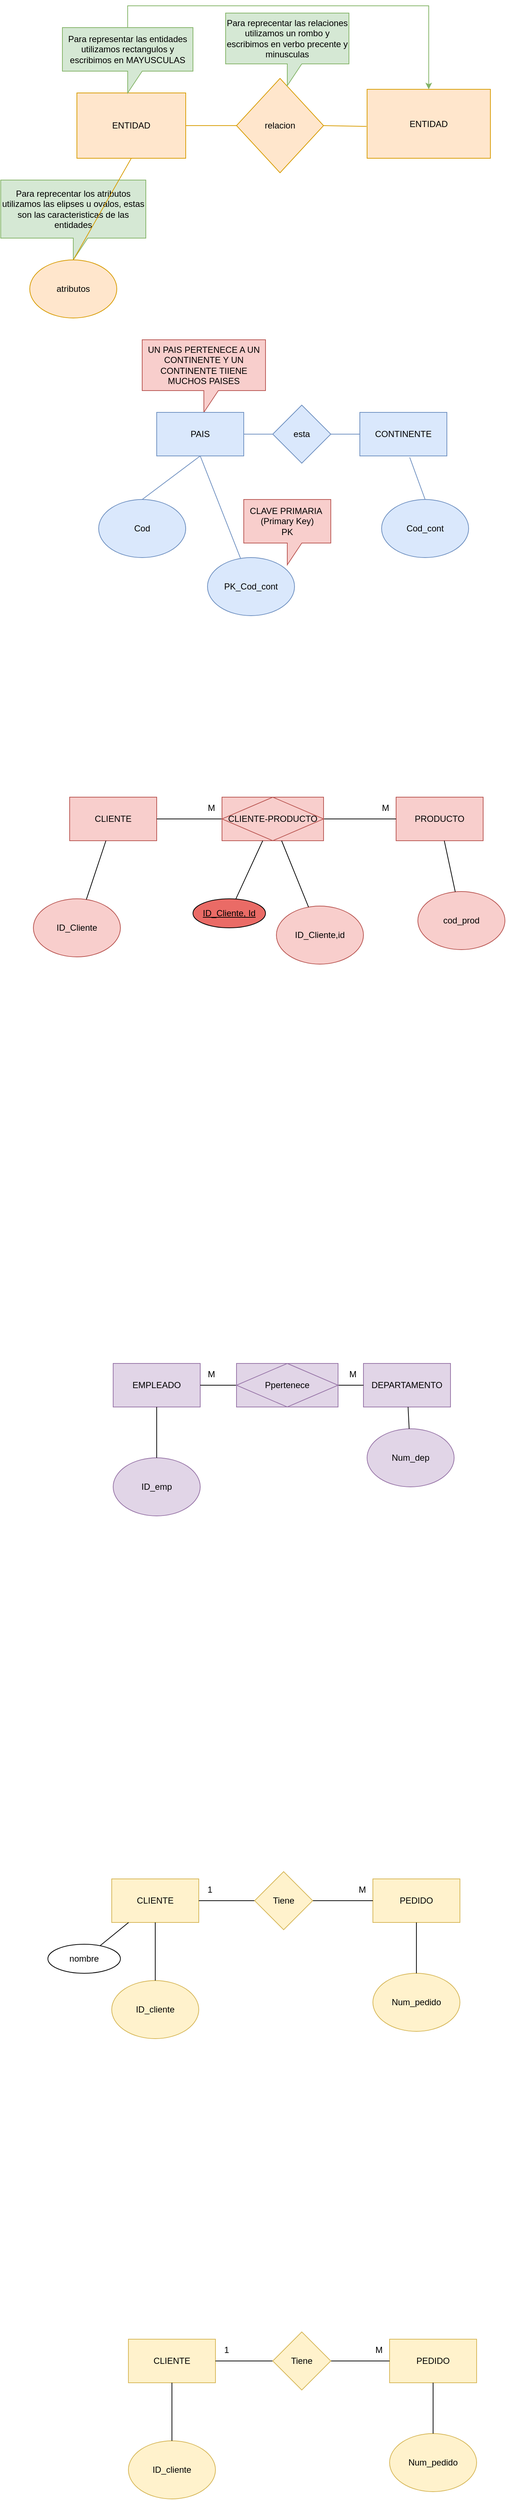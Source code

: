 <mxfile version="24.7.7">
  <diagram name="Page-1" id="JSeKSO8ZdNYYrxb71jYy">
    <mxGraphModel dx="3713" dy="3077" grid="1" gridSize="10" guides="1" tooltips="1" connect="1" arrows="1" fold="1" page="1" pageScale="1" pageWidth="850" pageHeight="1100" math="0" shadow="0">
      <root>
        <mxCell id="0" />
        <mxCell id="1" parent="0" />
        <mxCell id="GOX-7ON0G959BvuLG5Tn-1" value="ENTIDAD" style="rounded=0;whiteSpace=wrap;html=1;fillColor=#ffe6cc;strokeColor=#d79b00;" parent="1" vertex="1">
          <mxGeometry x="140" y="120" width="150" height="90" as="geometry" />
        </mxCell>
        <mxCell id="GOX-7ON0G959BvuLG5Tn-2" value="relacion" style="rhombus;whiteSpace=wrap;html=1;fillColor=#ffe6cc;strokeColor=#d79b00;" parent="1" vertex="1">
          <mxGeometry x="360" y="100" width="120" height="130" as="geometry" />
        </mxCell>
        <mxCell id="GOX-7ON0G959BvuLG5Tn-3" value="ENTIDAD" style="rounded=0;whiteSpace=wrap;html=1;fillColor=#ffe6cc;strokeColor=#d79b00;" parent="1" vertex="1">
          <mxGeometry x="540" y="115" width="170" height="95" as="geometry" />
        </mxCell>
        <mxCell id="GOX-7ON0G959BvuLG5Tn-4" value="UN PAIS PERTENECE A UN CONTINENTE Y UN CONTINENTE TIIENE MUCHOS PAISES" style="shape=callout;whiteSpace=wrap;html=1;perimeter=calloutPerimeter;fillColor=#f8cecc;strokeColor=#b85450;" parent="1" vertex="1">
          <mxGeometry x="230" y="460" width="170" height="100" as="geometry" />
        </mxCell>
        <mxCell id="GOX-7ON0G959BvuLG5Tn-6" value="esta" style="rhombus;whiteSpace=wrap;html=1;fillColor=#dae8fc;strokeColor=#6c8ebf;" parent="1" vertex="1">
          <mxGeometry x="410" y="550" width="80" height="80" as="geometry" />
        </mxCell>
        <mxCell id="GOX-7ON0G959BvuLG5Tn-14" value="PAIS" style="rounded=0;whiteSpace=wrap;html=1;fillColor=#dae8fc;strokeColor=#6c8ebf;" parent="1" vertex="1">
          <mxGeometry x="250" y="560" width="120" height="60" as="geometry" />
        </mxCell>
        <mxCell id="GOX-7ON0G959BvuLG5Tn-15" value="CONTINENTE" style="rounded=0;whiteSpace=wrap;html=1;fillColor=#dae8fc;strokeColor=#6c8ebf;" parent="1" vertex="1">
          <mxGeometry x="530" y="560" width="120" height="60" as="geometry" />
        </mxCell>
        <mxCell id="GOX-7ON0G959BvuLG5Tn-16" value="" style="endArrow=none;html=1;rounded=0;exitX=1;exitY=0.5;exitDx=0;exitDy=0;entryX=0;entryY=0.5;entryDx=0;entryDy=0;fillColor=#dae8fc;strokeColor=#6c8ebf;" parent="1" source="GOX-7ON0G959BvuLG5Tn-14" target="GOX-7ON0G959BvuLG5Tn-6" edge="1">
          <mxGeometry width="50" height="50" relative="1" as="geometry">
            <mxPoint x="380" y="620" as="sourcePoint" />
            <mxPoint x="430" y="570" as="targetPoint" />
          </mxGeometry>
        </mxCell>
        <mxCell id="GOX-7ON0G959BvuLG5Tn-17" value="Cod" style="ellipse;whiteSpace=wrap;html=1;fillColor=#dae8fc;strokeColor=#6c8ebf;" parent="1" vertex="1">
          <mxGeometry x="170" y="680" width="120" height="80" as="geometry" />
        </mxCell>
        <mxCell id="GOX-7ON0G959BvuLG5Tn-18" value="" style="endArrow=none;html=1;rounded=0;exitX=0.5;exitY=1;exitDx=0;exitDy=0;entryX=0.5;entryY=0;entryDx=0;entryDy=0;fillColor=#dae8fc;strokeColor=#6c8ebf;" parent="1" source="GOX-7ON0G959BvuLG5Tn-14" target="GOX-7ON0G959BvuLG5Tn-17" edge="1">
          <mxGeometry width="50" height="50" relative="1" as="geometry">
            <mxPoint x="382" y="605" as="sourcePoint" />
            <mxPoint x="420" y="600" as="targetPoint" />
          </mxGeometry>
        </mxCell>
        <mxCell id="GOX-7ON0G959BvuLG5Tn-19" value="" style="endArrow=none;html=1;rounded=0;entryX=0;entryY=0.5;entryDx=0;entryDy=0;exitX=1;exitY=0.5;exitDx=0;exitDy=0;fillColor=#dae8fc;strokeColor=#6c8ebf;" parent="1" source="GOX-7ON0G959BvuLG5Tn-6" target="GOX-7ON0G959BvuLG5Tn-15" edge="1">
          <mxGeometry width="50" height="50" relative="1" as="geometry">
            <mxPoint x="460" y="720" as="sourcePoint" />
            <mxPoint x="240" y="690" as="targetPoint" />
          </mxGeometry>
        </mxCell>
        <mxCell id="GOX-7ON0G959BvuLG5Tn-20" value="Cod_cont" style="ellipse;whiteSpace=wrap;html=1;fillColor=#dae8fc;strokeColor=#6c8ebf;" parent="1" vertex="1">
          <mxGeometry x="560" y="680" width="120" height="80" as="geometry" />
        </mxCell>
        <mxCell id="GOX-7ON0G959BvuLG5Tn-22" value="" style="endArrow=none;html=1;rounded=0;exitX=0.5;exitY=0;exitDx=0;exitDy=0;entryX=0.573;entryY=1.032;entryDx=0;entryDy=0;entryPerimeter=0;fillColor=#dae8fc;strokeColor=#6c8ebf;" parent="1" source="GOX-7ON0G959BvuLG5Tn-20" target="GOX-7ON0G959BvuLG5Tn-15" edge="1">
          <mxGeometry width="50" height="50" relative="1" as="geometry">
            <mxPoint x="382" y="605" as="sourcePoint" />
            <mxPoint x="420" y="600" as="targetPoint" />
          </mxGeometry>
        </mxCell>
        <mxCell id="GOX-7ON0G959BvuLG5Tn-24" value="PK_Cod_cont" style="ellipse;whiteSpace=wrap;html=1;fillColor=#dae8fc;strokeColor=#6c8ebf;" parent="1" vertex="1">
          <mxGeometry x="320" y="760" width="120" height="80" as="geometry" />
        </mxCell>
        <mxCell id="GOX-7ON0G959BvuLG5Tn-26" value="CLIENTE" style="rounded=0;whiteSpace=wrap;html=1;fillColor=#f8cecc;strokeColor=#b85450;" parent="1" vertex="1">
          <mxGeometry x="130" y="1090" width="120" height="60" as="geometry" />
        </mxCell>
        <mxCell id="GOX-7ON0G959BvuLG5Tn-28" value="ID_Cliente" style="ellipse;whiteSpace=wrap;html=1;fillColor=#f8cecc;strokeColor=#b85450;" parent="1" vertex="1">
          <mxGeometry x="80" y="1230" width="120" height="80" as="geometry" />
        </mxCell>
        <mxCell id="GOX-7ON0G959BvuLG5Tn-30" value="PRODUCTO" style="rounded=0;whiteSpace=wrap;html=1;fillColor=#f8cecc;strokeColor=#b85450;" parent="1" vertex="1">
          <mxGeometry x="580" y="1090" width="120" height="60" as="geometry" />
        </mxCell>
        <mxCell id="GOX-7ON0G959BvuLG5Tn-33" value="cod_prod" style="ellipse;whiteSpace=wrap;html=1;fillColor=#f8cecc;strokeColor=#b85450;" parent="1" vertex="1">
          <mxGeometry x="610" y="1220" width="120" height="80" as="geometry" />
        </mxCell>
        <mxCell id="GOX-7ON0G959BvuLG5Tn-35" value="" style="endArrow=none;html=1;rounded=0;entryX=0.381;entryY=0.018;entryDx=0;entryDy=0;entryPerimeter=0;exitX=0.5;exitY=1;exitDx=0;exitDy=0;fillColor=#dae8fc;strokeColor=#6c8ebf;" parent="1" source="GOX-7ON0G959BvuLG5Tn-14" target="GOX-7ON0G959BvuLG5Tn-24" edge="1">
          <mxGeometry width="50" height="50" relative="1" as="geometry">
            <mxPoint x="310" y="650" as="sourcePoint" />
            <mxPoint x="240" y="690" as="targetPoint" />
          </mxGeometry>
        </mxCell>
        <mxCell id="GOX-7ON0G959BvuLG5Tn-36" value="CLAVE PRIMARIA&amp;nbsp;&lt;div&gt;(Primary Key)&lt;/div&gt;&lt;div&gt;PK&lt;/div&gt;" style="shape=callout;whiteSpace=wrap;html=1;perimeter=calloutPerimeter;fillColor=#f8cecc;strokeColor=#b85450;" parent="1" vertex="1">
          <mxGeometry x="370" y="680" width="120" height="90" as="geometry" />
        </mxCell>
        <mxCell id="GOX-7ON0G959BvuLG5Tn-37" value="" style="endArrow=none;html=1;rounded=0;exitX=1;exitY=0.5;exitDx=0;exitDy=0;entryX=0;entryY=0.5;entryDx=0;entryDy=0;fillColor=#ffe6cc;strokeColor=#d79b00;" parent="1" source="GOX-7ON0G959BvuLG5Tn-1" target="GOX-7ON0G959BvuLG5Tn-2" edge="1">
          <mxGeometry width="50" height="50" relative="1" as="geometry">
            <mxPoint x="410" y="120" as="sourcePoint" />
            <mxPoint x="460" y="70" as="targetPoint" />
          </mxGeometry>
        </mxCell>
        <mxCell id="GOX-7ON0G959BvuLG5Tn-38" value="" style="endArrow=none;html=1;rounded=0;entryX=-0.005;entryY=0.538;entryDx=0;entryDy=0;exitX=1;exitY=0.5;exitDx=0;exitDy=0;fillColor=#ffe6cc;strokeColor=#d79b00;entryPerimeter=0;" parent="1" source="GOX-7ON0G959BvuLG5Tn-2" target="GOX-7ON0G959BvuLG5Tn-3" edge="1">
          <mxGeometry width="50" height="50" relative="1" as="geometry">
            <mxPoint x="490" y="170" as="sourcePoint" />
            <mxPoint x="550" y="190" as="targetPoint" />
          </mxGeometry>
        </mxCell>
        <mxCell id="GOX-7ON0G959BvuLG5Tn-39" value="ID_Cliente,id" style="ellipse;whiteSpace=wrap;html=1;fillColor=#f8cecc;strokeColor=#b85450;" parent="1" vertex="1">
          <mxGeometry x="415" y="1240" width="120" height="80" as="geometry" />
        </mxCell>
        <mxCell id="GOX-7ON0G959BvuLG5Tn-40" value="EMPLEADO" style="rounded=0;whiteSpace=wrap;html=1;fillColor=#e1d5e7;strokeColor=#9673a6;" parent="1" vertex="1">
          <mxGeometry x="190" y="1870" width="120" height="60" as="geometry" />
        </mxCell>
        <mxCell id="GOX-7ON0G959BvuLG5Tn-42" value="DEPARTAMENTO" style="rounded=0;whiteSpace=wrap;html=1;fillColor=#e1d5e7;strokeColor=#9673a6;" parent="1" vertex="1">
          <mxGeometry x="535" y="1870" width="120" height="60" as="geometry" />
        </mxCell>
        <mxCell id="GOX-7ON0G959BvuLG5Tn-45" value="Num_dep" style="ellipse;whiteSpace=wrap;html=1;fillColor=#e1d5e7;strokeColor=#9673a6;" parent="1" vertex="1">
          <mxGeometry x="540" y="1960" width="120" height="80" as="geometry" />
        </mxCell>
        <mxCell id="GOX-7ON0G959BvuLG5Tn-46" value="ID_emp" style="ellipse;whiteSpace=wrap;html=1;fillColor=#e1d5e7;strokeColor=#9673a6;" parent="1" vertex="1">
          <mxGeometry x="190" y="2000" width="120" height="80" as="geometry" />
        </mxCell>
        <mxCell id="GOX-7ON0G959BvuLG5Tn-50" value="CLIENTE" style="rounded=0;whiteSpace=wrap;html=1;fillColor=#fff2cc;strokeColor=#d6b656;" parent="1" vertex="1">
          <mxGeometry x="188" y="2580" width="120" height="60" as="geometry" />
        </mxCell>
        <mxCell id="GOX-7ON0G959BvuLG5Tn-51" value="PEDIDO" style="rounded=0;whiteSpace=wrap;html=1;fillColor=#fff2cc;strokeColor=#d6b656;" parent="1" vertex="1">
          <mxGeometry x="548" y="2580" width="120" height="60" as="geometry" />
        </mxCell>
        <mxCell id="GOX-7ON0G959BvuLG5Tn-53" value="Num_pedido" style="ellipse;whiteSpace=wrap;html=1;fillColor=#fff2cc;strokeColor=#d6b656;" parent="1" vertex="1">
          <mxGeometry x="548" y="2710" width="120" height="80" as="geometry" />
        </mxCell>
        <mxCell id="GOX-7ON0G959BvuLG5Tn-57" value="ID_cliente" style="ellipse;whiteSpace=wrap;html=1;fillColor=#fff2cc;strokeColor=#d6b656;" parent="1" vertex="1">
          <mxGeometry x="188" y="2720" width="120" height="80" as="geometry" />
        </mxCell>
        <mxCell id="GOX-7ON0G959BvuLG5Tn-59" value="M" style="text;html=1;align=center;verticalAlign=middle;resizable=0;points=[];autosize=1;strokeColor=none;fillColor=none;" parent="1" vertex="1">
          <mxGeometry x="518" y="2580" width="30" height="30" as="geometry" />
        </mxCell>
        <mxCell id="GOX-7ON0G959BvuLG5Tn-60" value="1" style="text;html=1;align=center;verticalAlign=middle;resizable=0;points=[];autosize=1;strokeColor=none;fillColor=none;" parent="1" vertex="1">
          <mxGeometry x="308" y="2580" width="30" height="30" as="geometry" />
        </mxCell>
        <mxCell id="GOX-7ON0G959BvuLG5Tn-65" value="M" style="text;html=1;align=center;verticalAlign=middle;resizable=0;points=[];autosize=1;strokeColor=none;fillColor=none;" parent="1" vertex="1">
          <mxGeometry x="310" y="1870" width="30" height="30" as="geometry" />
        </mxCell>
        <mxCell id="GOX-7ON0G959BvuLG5Tn-66" value="M" style="text;html=1;align=center;verticalAlign=middle;resizable=0;points=[];autosize=1;strokeColor=none;fillColor=none;" parent="1" vertex="1">
          <mxGeometry x="505" y="1870" width="30" height="30" as="geometry" />
        </mxCell>
        <mxCell id="GOX-7ON0G959BvuLG5Tn-68" value="CLIENTE" style="rounded=0;whiteSpace=wrap;html=1;fillColor=#fff2cc;strokeColor=#d6b656;" parent="1" vertex="1">
          <mxGeometry x="211" y="3214" width="120" height="60" as="geometry" />
        </mxCell>
        <mxCell id="GOX-7ON0G959BvuLG5Tn-69" value="PEDIDO" style="rounded=0;whiteSpace=wrap;html=1;fillColor=#fff2cc;strokeColor=#d6b656;" parent="1" vertex="1">
          <mxGeometry x="571" y="3214" width="120" height="60" as="geometry" />
        </mxCell>
        <mxCell id="GOX-7ON0G959BvuLG5Tn-71" value="Num_pedido" style="ellipse;whiteSpace=wrap;html=1;fillColor=#fff2cc;strokeColor=#d6b656;" parent="1" vertex="1">
          <mxGeometry x="571" y="3344" width="120" height="80" as="geometry" />
        </mxCell>
        <mxCell id="GOX-7ON0G959BvuLG5Tn-75" value="ID_cliente" style="ellipse;whiteSpace=wrap;html=1;fillColor=#fff2cc;strokeColor=#d6b656;" parent="1" vertex="1">
          <mxGeometry x="211" y="3354" width="120" height="80" as="geometry" />
        </mxCell>
        <mxCell id="GOX-7ON0G959BvuLG5Tn-77" value="M" style="text;html=1;align=center;verticalAlign=middle;resizable=0;points=[];autosize=1;strokeColor=none;fillColor=none;" parent="1" vertex="1">
          <mxGeometry x="541" y="3214" width="30" height="30" as="geometry" />
        </mxCell>
        <mxCell id="GOX-7ON0G959BvuLG5Tn-78" value="1" style="text;html=1;align=center;verticalAlign=middle;resizable=0;points=[];autosize=1;strokeColor=none;fillColor=none;" parent="1" vertex="1">
          <mxGeometry x="331" y="3214" width="30" height="30" as="geometry" />
        </mxCell>
        <mxCell id="GOX-7ON0G959BvuLG5Tn-79" value="M" style="text;html=1;align=center;verticalAlign=middle;resizable=0;points=[];autosize=1;" parent="1" vertex="1">
          <mxGeometry x="310" y="1090" width="30" height="30" as="geometry" />
        </mxCell>
        <mxCell id="GOX-7ON0G959BvuLG5Tn-80" value="M" style="text;html=1;align=center;verticalAlign=middle;resizable=0;points=[];autosize=1;" parent="1" vertex="1">
          <mxGeometry x="550" y="1090" width="30" height="30" as="geometry" />
        </mxCell>
        <mxCell id="OcXAvfXiBh_NjEl1nt2g-1" value="Para reprecentar las relaciones utilizamos un rombo y escribimos en verbo precente y minusculas" style="shape=callout;whiteSpace=wrap;html=1;perimeter=calloutPerimeter;fillColor=#d5e8d4;strokeColor=#82b366;" parent="1" vertex="1">
          <mxGeometry x="345" y="10" width="170" height="100" as="geometry" />
        </mxCell>
        <mxCell id="OcXAvfXiBh_NjEl1nt2g-2" value="Para reprecentar los atributos utilizamos las elipses u ovalos, estas son las caracteristicas de las entidades" style="shape=callout;whiteSpace=wrap;html=1;perimeter=calloutPerimeter;fillColor=#d5e8d4;strokeColor=#82b366;" parent="1" vertex="1">
          <mxGeometry x="35" y="240" width="200" height="110" as="geometry" />
        </mxCell>
        <mxCell id="OcXAvfXiBh_NjEl1nt2g-4" style="edgeStyle=orthogonalEdgeStyle;rounded=0;orthogonalLoop=1;jettySize=auto;html=1;entryX=0.5;entryY=0;entryDx=0;entryDy=0;fillColor=#d5e8d4;strokeColor=#82b366;" parent="1" source="OcXAvfXiBh_NjEl1nt2g-3" target="GOX-7ON0G959BvuLG5Tn-3" edge="1">
          <mxGeometry relative="1" as="geometry">
            <Array as="points">
              <mxPoint x="210" />
              <mxPoint x="625" />
            </Array>
          </mxGeometry>
        </mxCell>
        <mxCell id="OcXAvfXiBh_NjEl1nt2g-3" value="Para representar las entidades utilizamos rectangulos y escribimos en MAYUSCULAS" style="shape=callout;whiteSpace=wrap;html=1;perimeter=calloutPerimeter;fillColor=#d5e8d4;strokeColor=#82b366;position2=0.5;" parent="1" vertex="1">
          <mxGeometry x="120" y="30" width="180" height="90" as="geometry" />
        </mxCell>
        <mxCell id="OcXAvfXiBh_NjEl1nt2g-5" value="" style="endArrow=none;html=1;rounded=0;exitX=0.5;exitY=1;exitDx=0;exitDy=0;fillColor=#ffe6cc;strokeColor=#d79b00;entryX=0.5;entryY=0;entryDx=0;entryDy=0;" parent="1" source="GOX-7ON0G959BvuLG5Tn-1" target="OcXAvfXiBh_NjEl1nt2g-6" edge="1">
          <mxGeometry width="50" height="50" relative="1" as="geometry">
            <mxPoint x="300" y="175" as="sourcePoint" />
            <mxPoint x="130" y="260" as="targetPoint" />
          </mxGeometry>
        </mxCell>
        <mxCell id="OcXAvfXiBh_NjEl1nt2g-6" value="atributos" style="ellipse;whiteSpace=wrap;html=1;fillColor=#ffe6cc;strokeColor=#d79b00;" parent="1" vertex="1">
          <mxGeometry x="75" y="350" width="120" height="80" as="geometry" />
        </mxCell>
        <mxCell id="ekGPkGIPkw8sTP0l3hG8-2" value="ID_Cliente, Id" style="ellipse;whiteSpace=wrap;html=1;align=center;fontStyle=4;fillColor=#EA6B66;" parent="1" vertex="1">
          <mxGeometry x="300" y="1230" width="100" height="40" as="geometry" />
        </mxCell>
        <mxCell id="y_xepcwaxotmK-6SRqFE-1" value="" style="endArrow=none;html=1;rounded=0;" edge="1" parent="1" source="GOX-7ON0G959BvuLG5Tn-25" target="GOX-7ON0G959BvuLG5Tn-30">
          <mxGeometry relative="1" as="geometry">
            <mxPoint x="230" y="1020" as="sourcePoint" />
            <mxPoint x="390" y="1020" as="targetPoint" />
          </mxGeometry>
        </mxCell>
        <mxCell id="y_xepcwaxotmK-6SRqFE-2" value="" style="endArrow=none;html=1;rounded=0;" edge="1" parent="1" source="GOX-7ON0G959BvuLG5Tn-26" target="GOX-7ON0G959BvuLG5Tn-25">
          <mxGeometry relative="1" as="geometry">
            <mxPoint x="250" y="1129" as="sourcePoint" />
            <mxPoint x="580" y="1121" as="targetPoint" />
          </mxGeometry>
        </mxCell>
        <mxCell id="GOX-7ON0G959BvuLG5Tn-25" value="CLIENTE-PRODUCTO" style="shape=associativeEntity;whiteSpace=wrap;html=1;align=center;fillColor=#f8cecc;strokeColor=#b85450;" parent="1" vertex="1">
          <mxGeometry x="340" y="1090" width="140" height="60" as="geometry" />
        </mxCell>
        <mxCell id="y_xepcwaxotmK-6SRqFE-3" value="" style="endArrow=none;html=1;rounded=0;" edge="1" parent="1" source="GOX-7ON0G959BvuLG5Tn-26" target="GOX-7ON0G959BvuLG5Tn-28">
          <mxGeometry relative="1" as="geometry">
            <mxPoint x="-20" y="1380" as="sourcePoint" />
            <mxPoint x="140" y="1380" as="targetPoint" />
          </mxGeometry>
        </mxCell>
        <mxCell id="y_xepcwaxotmK-6SRqFE-4" value="" style="endArrow=none;html=1;rounded=0;" edge="1" parent="1" source="GOX-7ON0G959BvuLG5Tn-25" target="ekGPkGIPkw8sTP0l3hG8-2">
          <mxGeometry relative="1" as="geometry">
            <mxPoint x="160" y="1370" as="sourcePoint" />
            <mxPoint x="370" y="1240" as="targetPoint" />
          </mxGeometry>
        </mxCell>
        <mxCell id="y_xepcwaxotmK-6SRqFE-5" value="" style="endArrow=none;html=1;rounded=0;" edge="1" parent="1" source="GOX-7ON0G959BvuLG5Tn-25" target="GOX-7ON0G959BvuLG5Tn-39">
          <mxGeometry relative="1" as="geometry">
            <mxPoint x="510" y="1250" as="sourcePoint" />
            <mxPoint x="670" y="1250" as="targetPoint" />
          </mxGeometry>
        </mxCell>
        <mxCell id="y_xepcwaxotmK-6SRqFE-6" value="" style="endArrow=none;html=1;rounded=0;" edge="1" parent="1" source="GOX-7ON0G959BvuLG5Tn-33" target="GOX-7ON0G959BvuLG5Tn-30">
          <mxGeometry relative="1" as="geometry">
            <mxPoint x="610" y="1340" as="sourcePoint" />
            <mxPoint x="770" y="1340" as="targetPoint" />
          </mxGeometry>
        </mxCell>
        <mxCell id="y_xepcwaxotmK-6SRqFE-7" value="" style="endArrow=none;html=1;rounded=0;" edge="1" parent="1" source="GOX-7ON0G959BvuLG5Tn-40" target="GOX-7ON0G959BvuLG5Tn-46">
          <mxGeometry relative="1" as="geometry">
            <mxPoint x="250" y="1970" as="sourcePoint" />
            <mxPoint x="410" y="1970" as="targetPoint" />
          </mxGeometry>
        </mxCell>
        <mxCell id="y_xepcwaxotmK-6SRqFE-8" value="" style="endArrow=none;html=1;rounded=0;" edge="1" parent="1" source="GOX-7ON0G959BvuLG5Tn-67" target="GOX-7ON0G959BvuLG5Tn-42">
          <mxGeometry relative="1" as="geometry">
            <mxPoint x="390" y="1990" as="sourcePoint" />
            <mxPoint x="550" y="1990" as="targetPoint" />
          </mxGeometry>
        </mxCell>
        <mxCell id="y_xepcwaxotmK-6SRqFE-9" value="" style="endArrow=none;html=1;rounded=0;" edge="1" parent="1" source="GOX-7ON0G959BvuLG5Tn-40" target="GOX-7ON0G959BvuLG5Tn-67">
          <mxGeometry relative="1" as="geometry">
            <mxPoint x="310" y="1900" as="sourcePoint" />
            <mxPoint x="535" y="1900" as="targetPoint" />
          </mxGeometry>
        </mxCell>
        <mxCell id="GOX-7ON0G959BvuLG5Tn-67" value="Ppertenece" style="shape=associativeEntity;whiteSpace=wrap;html=1;align=center;fillColor=#e1d5e7;strokeColor=#9673a6;" parent="1" vertex="1">
          <mxGeometry x="360" y="1870" width="140" height="60" as="geometry" />
        </mxCell>
        <mxCell id="y_xepcwaxotmK-6SRqFE-10" value="" style="endArrow=none;html=1;rounded=0;" edge="1" parent="1" source="GOX-7ON0G959BvuLG5Tn-42" target="GOX-7ON0G959BvuLG5Tn-45">
          <mxGeometry relative="1" as="geometry">
            <mxPoint x="500" y="1990" as="sourcePoint" />
            <mxPoint x="660" y="1990" as="targetPoint" />
          </mxGeometry>
        </mxCell>
        <mxCell id="y_xepcwaxotmK-6SRqFE-11" value="nombre" style="ellipse;whiteSpace=wrap;html=1;align=center;" vertex="1" parent="1">
          <mxGeometry x="100" y="2670" width="100" height="40" as="geometry" />
        </mxCell>
        <mxCell id="y_xepcwaxotmK-6SRqFE-12" value="" style="endArrow=none;html=1;rounded=0;" edge="1" parent="1" source="GOX-7ON0G959BvuLG5Tn-50" target="y_xepcwaxotmK-6SRqFE-11">
          <mxGeometry relative="1" as="geometry">
            <mxPoint x="380" y="2750" as="sourcePoint" />
            <mxPoint x="540" y="2750" as="targetPoint" />
          </mxGeometry>
        </mxCell>
        <mxCell id="y_xepcwaxotmK-6SRqFE-13" value="" style="endArrow=none;html=1;rounded=0;" edge="1" parent="1" source="GOX-7ON0G959BvuLG5Tn-50" target="GOX-7ON0G959BvuLG5Tn-57">
          <mxGeometry relative="1" as="geometry">
            <mxPoint x="320" y="2770" as="sourcePoint" />
            <mxPoint x="480" y="2770" as="targetPoint" />
          </mxGeometry>
        </mxCell>
        <mxCell id="y_xepcwaxotmK-6SRqFE-14" value="" style="endArrow=none;html=1;rounded=0;" edge="1" parent="1" source="GOX-7ON0G959BvuLG5Tn-52" target="GOX-7ON0G959BvuLG5Tn-51">
          <mxGeometry relative="1" as="geometry">
            <mxPoint x="370" y="2720" as="sourcePoint" />
            <mxPoint x="530" y="2720" as="targetPoint" />
          </mxGeometry>
        </mxCell>
        <mxCell id="y_xepcwaxotmK-6SRqFE-15" value="" style="endArrow=none;html=1;rounded=0;" edge="1" parent="1" source="GOX-7ON0G959BvuLG5Tn-50" target="GOX-7ON0G959BvuLG5Tn-52">
          <mxGeometry relative="1" as="geometry">
            <mxPoint x="308" y="2610" as="sourcePoint" />
            <mxPoint x="548" y="2610" as="targetPoint" />
          </mxGeometry>
        </mxCell>
        <mxCell id="GOX-7ON0G959BvuLG5Tn-52" value="Tiene" style="rhombus;whiteSpace=wrap;html=1;fillColor=#fff2cc;strokeColor=#d6b656;" parent="1" vertex="1">
          <mxGeometry x="385" y="2570" width="80" height="80" as="geometry" />
        </mxCell>
        <mxCell id="y_xepcwaxotmK-6SRqFE-16" value="" style="endArrow=none;html=1;rounded=0;" edge="1" parent="1" source="GOX-7ON0G959BvuLG5Tn-51" target="GOX-7ON0G959BvuLG5Tn-53">
          <mxGeometry relative="1" as="geometry">
            <mxPoint x="370" y="2680" as="sourcePoint" />
            <mxPoint x="530" y="2680" as="targetPoint" />
          </mxGeometry>
        </mxCell>
        <mxCell id="y_xepcwaxotmK-6SRqFE-17" value="" style="endArrow=none;html=1;rounded=0;" edge="1" parent="1" source="GOX-7ON0G959BvuLG5Tn-68" target="GOX-7ON0G959BvuLG5Tn-75">
          <mxGeometry relative="1" as="geometry">
            <mxPoint x="40" y="3270" as="sourcePoint" />
            <mxPoint x="130" y="3310" as="targetPoint" />
          </mxGeometry>
        </mxCell>
        <mxCell id="y_xepcwaxotmK-6SRqFE-18" value="" style="endArrow=none;html=1;rounded=0;" edge="1" parent="1" source="GOX-7ON0G959BvuLG5Tn-70" target="GOX-7ON0G959BvuLG5Tn-69">
          <mxGeometry relative="1" as="geometry">
            <mxPoint x="361" y="3354" as="sourcePoint" />
            <mxPoint x="521" y="3354" as="targetPoint" />
          </mxGeometry>
        </mxCell>
        <mxCell id="y_xepcwaxotmK-6SRqFE-19" value="" style="endArrow=none;html=1;rounded=0;" edge="1" parent="1" source="GOX-7ON0G959BvuLG5Tn-68" target="GOX-7ON0G959BvuLG5Tn-70">
          <mxGeometry relative="1" as="geometry">
            <mxPoint x="331" y="3244" as="sourcePoint" />
            <mxPoint x="571" y="3244" as="targetPoint" />
          </mxGeometry>
        </mxCell>
        <mxCell id="GOX-7ON0G959BvuLG5Tn-70" value="Tiene" style="rhombus;whiteSpace=wrap;html=1;fillColor=#fff2cc;strokeColor=#d6b656;" parent="1" vertex="1">
          <mxGeometry x="410" y="3204" width="80" height="80" as="geometry" />
        </mxCell>
        <mxCell id="y_xepcwaxotmK-6SRqFE-20" value="" style="endArrow=none;html=1;rounded=0;" edge="1" parent="1" source="GOX-7ON0G959BvuLG5Tn-69" target="GOX-7ON0G959BvuLG5Tn-71">
          <mxGeometry relative="1" as="geometry">
            <mxPoint x="340" y="3350" as="sourcePoint" />
            <mxPoint x="500" y="3350" as="targetPoint" />
          </mxGeometry>
        </mxCell>
      </root>
    </mxGraphModel>
  </diagram>
</mxfile>
